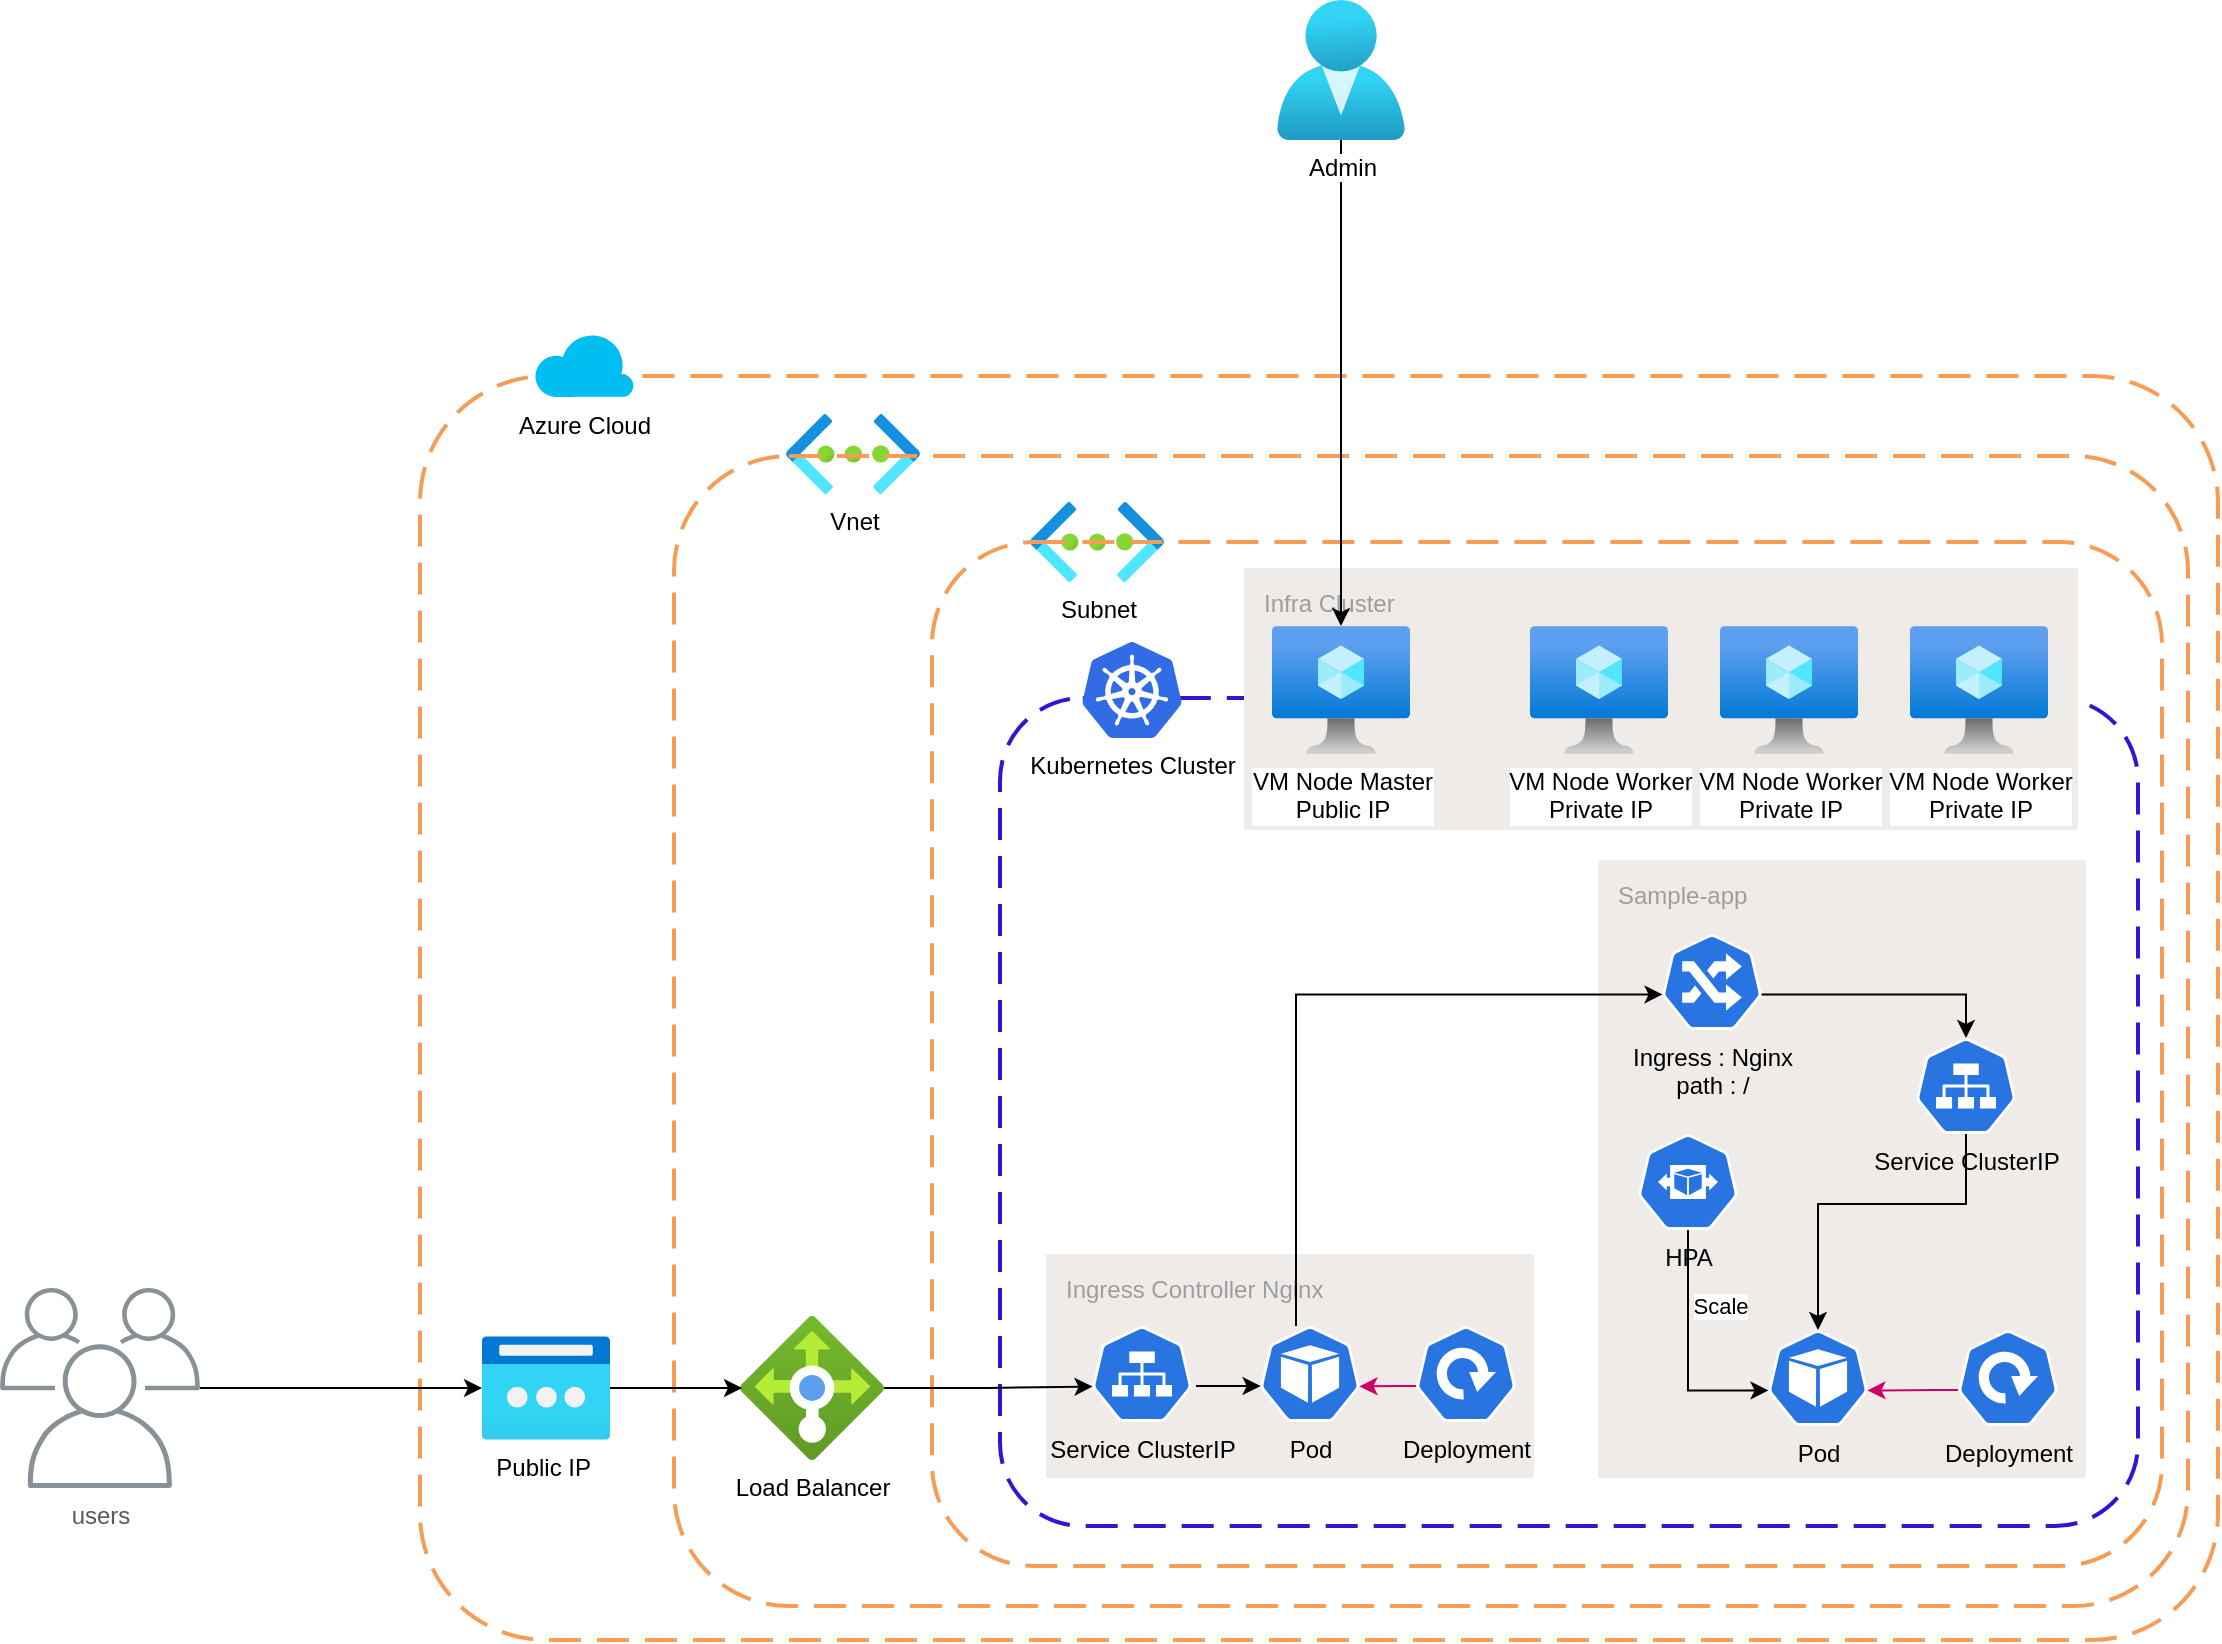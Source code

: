 <mxfile version="22.1.2" type="device">
  <diagram name="Page-1" id="mSV1In7ERE5I8MK-cpj3">
    <mxGraphModel dx="2485" dy="820" grid="0" gridSize="10" guides="1" tooltips="1" connect="1" arrows="1" fold="1" page="1" pageScale="1" pageWidth="827" pageHeight="1169" math="0" shadow="0">
      <root>
        <mxCell id="0" />
        <mxCell id="1" parent="0" />
        <mxCell id="nlbJEIBuOZzo0XZsjTq8-29" value="" style="rounded=1;arcSize=10;dashed=1;strokeColor=#F59D56;fillColor=none;gradientColor=none;dashPattern=8 4;strokeWidth=2;" parent="1" vertex="1">
          <mxGeometry x="19" y="652" width="899" height="632" as="geometry" />
        </mxCell>
        <mxCell id="nlbJEIBuOZzo0XZsjTq8-30" value="Azure Cloud" style="verticalLabelPosition=bottom;html=1;verticalAlign=top;align=center;strokeColor=none;fillColor=#00BEF2;shape=mxgraph.azure.cloud;" parent="1" vertex="1">
          <mxGeometry x="76" y="630" width="50" height="32.5" as="geometry" />
        </mxCell>
        <mxCell id="nlbJEIBuOZzo0XZsjTq8-31" value="Vnet" style="image;aspect=fixed;html=1;points=[];align=center;fontSize=12;image=img/lib/azure2/networking/Virtual_Networks.svg;" parent="1" vertex="1">
          <mxGeometry x="202" y="671" width="67" height="40" as="geometry" />
        </mxCell>
        <mxCell id="nlbJEIBuOZzo0XZsjTq8-32" value="" style="rounded=1;arcSize=10;dashed=1;strokeColor=#F59D56;fillColor=none;gradientColor=none;dashPattern=8 4;strokeWidth=2;" parent="1" vertex="1">
          <mxGeometry x="146" y="692" width="757" height="575" as="geometry" />
        </mxCell>
        <mxCell id="nlbJEIBuOZzo0XZsjTq8-33" value="Subnet" style="image;aspect=fixed;html=1;points=[];align=center;fontSize=12;image=img/lib/azure2/networking/Virtual_Networks.svg;" parent="1" vertex="1">
          <mxGeometry x="324" y="715" width="67" height="40" as="geometry" />
        </mxCell>
        <mxCell id="nlbJEIBuOZzo0XZsjTq8-34" value="" style="rounded=1;arcSize=10;dashed=1;strokeColor=#F59D56;fillColor=none;gradientColor=none;dashPattern=8 4;strokeWidth=2;" parent="1" vertex="1">
          <mxGeometry x="275" y="735" width="615" height="512" as="geometry" />
        </mxCell>
        <mxCell id="nlbJEIBuOZzo0XZsjTq8-36" value="" style="rounded=1;arcSize=10;dashed=1;strokeColor=#2d17d3;fillColor=none;gradientColor=none;dashPattern=8 4;strokeWidth=2;" parent="1" vertex="1">
          <mxGeometry x="309" y="813" width="569" height="414" as="geometry" />
        </mxCell>
        <mxCell id="nlbJEIBuOZzo0XZsjTq8-37" value="Kubernetes Cluster" style="image;sketch=0;aspect=fixed;html=1;points=[];align=center;fontSize=12;image=img/lib/mscae/Kubernetes.svg;" parent="1" vertex="1">
          <mxGeometry x="350" y="785" width="50" height="48" as="geometry" />
        </mxCell>
        <mxCell id="nlbJEIBuOZzo0XZsjTq8-42" value="Infra Cluster" style="sketch=0;points=[[0,0,0],[0.25,0,0],[0.5,0,0],[0.75,0,0],[1,0,0],[1,0.25,0],[1,0.5,0],[1,0.75,0],[1,1,0],[0.75,1,0],[0.5,1,0],[0.25,1,0],[0,1,0],[0,0.75,0],[0,0.5,0],[0,0.25,0]];rounded=1;absoluteArcSize=1;arcSize=2;html=1;strokeColor=none;gradientColor=none;shadow=0;dashed=0;fontSize=12;fontColor=#9E9E9E;align=left;verticalAlign=top;spacing=10;spacingTop=-4;whiteSpace=wrap;fillColor=#EFEBE9;" parent="1" vertex="1">
          <mxGeometry x="431" y="748" width="417" height="131" as="geometry" />
        </mxCell>
        <mxCell id="nlbJEIBuOZzo0XZsjTq8-70" style="edgeStyle=orthogonalEdgeStyle;rounded=0;orthogonalLoop=1;jettySize=auto;html=1;startArrow=classic;startFill=1;endArrow=none;endFill=0;" parent="1" source="nlbJEIBuOZzo0XZsjTq8-38" target="nlbJEIBuOZzo0XZsjTq8-67" edge="1">
          <mxGeometry relative="1" as="geometry" />
        </mxCell>
        <mxCell id="nlbJEIBuOZzo0XZsjTq8-38" value="VM Node Master&lt;br&gt;Public IP" style="image;aspect=fixed;html=1;points=[];align=center;fontSize=12;image=img/lib/azure2/compute/Virtual_Machine.svg;" parent="1" vertex="1">
          <mxGeometry x="445" y="777" width="69" height="64" as="geometry" />
        </mxCell>
        <mxCell id="nlbJEIBuOZzo0XZsjTq8-39" value="VM Node Worker&lt;br&gt;Private IP" style="image;aspect=fixed;html=1;points=[];align=center;fontSize=12;image=img/lib/azure2/compute/Virtual_Machine.svg;" parent="1" vertex="1">
          <mxGeometry x="574" y="777" width="69" height="64" as="geometry" />
        </mxCell>
        <mxCell id="nlbJEIBuOZzo0XZsjTq8-40" value="VM Node Worker&lt;br&gt;Private IP" style="image;aspect=fixed;html=1;points=[];align=center;fontSize=12;image=img/lib/azure2/compute/Virtual_Machine.svg;" parent="1" vertex="1">
          <mxGeometry x="669" y="777" width="69" height="64" as="geometry" />
        </mxCell>
        <mxCell id="nlbJEIBuOZzo0XZsjTq8-41" value="VM Node Worker&lt;br&gt;Private IP" style="image;aspect=fixed;html=1;points=[];align=center;fontSize=12;image=img/lib/azure2/compute/Virtual_Machine.svg;" parent="1" vertex="1">
          <mxGeometry x="764" y="777" width="69" height="64" as="geometry" />
        </mxCell>
        <mxCell id="nlbJEIBuOZzo0XZsjTq8-43" value="Sample-app" style="sketch=0;points=[[0,0,0],[0.25,0,0],[0.5,0,0],[0.75,0,0],[1,0,0],[1,0.25,0],[1,0.5,0],[1,0.75,0],[1,1,0],[0.75,1,0],[0.5,1,0],[0.25,1,0],[0,1,0],[0,0.75,0],[0,0.5,0],[0,0.25,0]];rounded=1;absoluteArcSize=1;arcSize=2;html=1;strokeColor=none;gradientColor=none;shadow=0;dashed=0;fontSize=12;fontColor=#9E9E9E;align=left;verticalAlign=top;spacing=10;spacingTop=-4;whiteSpace=wrap;fillColor=#EFEBE9;" parent="1" vertex="1">
          <mxGeometry x="608" y="894" width="244" height="309" as="geometry" />
        </mxCell>
        <mxCell id="nlbJEIBuOZzo0XZsjTq8-44" value="Deployment" style="sketch=0;html=1;dashed=0;whitespace=wrap;fillColor=#2875E2;strokeColor=#ffffff;points=[[0.005,0.63,0],[0.1,0.2,0],[0.9,0.2,0],[0.5,0,0],[0.995,0.63,0],[0.72,0.99,0],[0.5,1,0],[0.28,0.99,0]];verticalLabelPosition=bottom;align=center;verticalAlign=top;shape=mxgraph.kubernetes.icon;prIcon=deploy" parent="1" vertex="1">
          <mxGeometry x="788" y="1129" width="50" height="48" as="geometry" />
        </mxCell>
        <mxCell id="nlbJEIBuOZzo0XZsjTq8-45" value="HPA" style="sketch=0;html=1;dashed=0;whitespace=wrap;fillColor=#2875E2;strokeColor=#ffffff;points=[[0.005,0.63,0],[0.1,0.2,0],[0.9,0.2,0],[0.5,0,0],[0.995,0.63,0],[0.72,0.99,0],[0.5,1,0],[0.28,0.99,0]];verticalLabelPosition=bottom;align=center;verticalAlign=top;shape=mxgraph.kubernetes.icon;prIcon=hpa" parent="1" vertex="1">
          <mxGeometry x="628" y="1031" width="50" height="48" as="geometry" />
        </mxCell>
        <mxCell id="nlbJEIBuOZzo0XZsjTq8-46" value="Service ClusterIP" style="sketch=0;html=1;dashed=0;whitespace=wrap;fillColor=#2875E2;strokeColor=#ffffff;points=[[0.005,0.63,0],[0.1,0.2,0],[0.9,0.2,0],[0.5,0,0],[0.995,0.63,0],[0.72,0.99,0],[0.5,1,0],[0.28,0.99,0]];verticalLabelPosition=bottom;align=center;verticalAlign=top;shape=mxgraph.kubernetes.icon;prIcon=svc" parent="1" vertex="1">
          <mxGeometry x="767" y="983" width="50" height="48" as="geometry" />
        </mxCell>
        <mxCell id="nlbJEIBuOZzo0XZsjTq8-47" value="Pod" style="sketch=0;html=1;dashed=0;whitespace=wrap;fillColor=#2875E2;strokeColor=#ffffff;points=[[0.005,0.63,0],[0.1,0.2,0],[0.9,0.2,0],[0.5,0,0],[0.995,0.63,0],[0.72,0.99,0],[0.5,1,0],[0.28,0.99,0]];verticalLabelPosition=bottom;align=center;verticalAlign=top;shape=mxgraph.kubernetes.icon;prIcon=pod" parent="1" vertex="1">
          <mxGeometry x="693" y="1129" width="50" height="48" as="geometry" />
        </mxCell>
        <mxCell id="nlbJEIBuOZzo0XZsjTq8-48" style="edgeStyle=orthogonalEdgeStyle;rounded=0;orthogonalLoop=1;jettySize=auto;html=1;entryX=0.005;entryY=0.63;entryDx=0;entryDy=0;entryPerimeter=0;" parent="1" source="nlbJEIBuOZzo0XZsjTq8-45" target="nlbJEIBuOZzo0XZsjTq8-47" edge="1">
          <mxGeometry relative="1" as="geometry">
            <Array as="points">
              <mxPoint x="653" y="1160" />
            </Array>
          </mxGeometry>
        </mxCell>
        <mxCell id="nlbJEIBuOZzo0XZsjTq8-49" value="Scale" style="edgeLabel;html=1;align=center;verticalAlign=middle;resizable=0;points=[];" parent="nlbJEIBuOZzo0XZsjTq8-48" vertex="1" connectable="0">
          <mxGeometry x="-0.334" y="1" relative="1" as="geometry">
            <mxPoint x="15" y="-2" as="offset" />
          </mxGeometry>
        </mxCell>
        <mxCell id="nlbJEIBuOZzo0XZsjTq8-50" style="edgeStyle=orthogonalEdgeStyle;rounded=0;orthogonalLoop=1;jettySize=auto;html=1;entryX=0.5;entryY=0;entryDx=0;entryDy=0;entryPerimeter=0;" parent="1" source="nlbJEIBuOZzo0XZsjTq8-46" target="nlbJEIBuOZzo0XZsjTq8-47" edge="1">
          <mxGeometry relative="1" as="geometry">
            <Array as="points">
              <mxPoint x="792" y="1066" />
              <mxPoint x="718" y="1066" />
            </Array>
          </mxGeometry>
        </mxCell>
        <mxCell id="nlbJEIBuOZzo0XZsjTq8-51" value="Ingress : Nginx&lt;br&gt;path : /" style="sketch=0;html=1;dashed=0;whitespace=wrap;fillColor=#2875E2;strokeColor=#ffffff;points=[[0.005,0.63,0],[0.1,0.2,0],[0.9,0.2,0],[0.5,0,0],[0.995,0.63,0],[0.72,0.99,0],[0.5,1,0],[0.28,0.99,0]];verticalLabelPosition=bottom;align=center;verticalAlign=top;shape=mxgraph.kubernetes.icon;prIcon=ing" parent="1" vertex="1">
          <mxGeometry x="640" y="931" width="50" height="48" as="geometry" />
        </mxCell>
        <mxCell id="nlbJEIBuOZzo0XZsjTq8-52" style="edgeStyle=orthogonalEdgeStyle;rounded=0;orthogonalLoop=1;jettySize=auto;html=1;entryX=0.5;entryY=0;entryDx=0;entryDy=0;entryPerimeter=0;exitX=0.995;exitY=0.63;exitDx=0;exitDy=0;exitPerimeter=0;" parent="1" source="nlbJEIBuOZzo0XZsjTq8-51" target="nlbJEIBuOZzo0XZsjTq8-46" edge="1">
          <mxGeometry relative="1" as="geometry">
            <Array as="points">
              <mxPoint x="792" y="961" />
            </Array>
          </mxGeometry>
        </mxCell>
        <mxCell id="nlbJEIBuOZzo0XZsjTq8-53" style="edgeStyle=orthogonalEdgeStyle;rounded=0;orthogonalLoop=1;jettySize=auto;html=1;entryX=0.995;entryY=0.63;entryDx=0;entryDy=0;entryPerimeter=0;strokeColor=#CC0066;" parent="1" source="nlbJEIBuOZzo0XZsjTq8-44" target="nlbJEIBuOZzo0XZsjTq8-47" edge="1">
          <mxGeometry relative="1" as="geometry">
            <Array as="points">
              <mxPoint x="776" y="1159" />
              <mxPoint x="776" y="1159" />
            </Array>
          </mxGeometry>
        </mxCell>
        <mxCell id="nlbJEIBuOZzo0XZsjTq8-54" value="Ingress Controller Nginx" style="sketch=0;points=[[0,0,0],[0.25,0,0],[0.5,0,0],[0.75,0,0],[1,0,0],[1,0.25,0],[1,0.5,0],[1,0.75,0],[1,1,0],[0.75,1,0],[0.5,1,0],[0.25,1,0],[0,1,0],[0,0.75,0],[0,0.5,0],[0,0.25,0]];rounded=1;absoluteArcSize=1;arcSize=2;html=1;strokeColor=none;gradientColor=none;shadow=0;dashed=0;fontSize=12;fontColor=#9E9E9E;align=left;verticalAlign=top;spacing=10;spacingTop=-4;whiteSpace=wrap;fillColor=#EFEBE9;" parent="1" vertex="1">
          <mxGeometry x="332" y="1091" width="244" height="112" as="geometry" />
        </mxCell>
        <mxCell id="nlbJEIBuOZzo0XZsjTq8-55" value="Service ClusterIP" style="sketch=0;html=1;dashed=0;whitespace=wrap;fillColor=#2875E2;strokeColor=#ffffff;points=[[0.005,0.63,0],[0.1,0.2,0],[0.9,0.2,0],[0.5,0,0],[0.995,0.63,0],[0.72,0.99,0],[0.5,1,0],[0.28,0.99,0]];verticalLabelPosition=bottom;align=center;verticalAlign=top;shape=mxgraph.kubernetes.icon;prIcon=svc" parent="1" vertex="1">
          <mxGeometry x="355" y="1127" width="50" height="48" as="geometry" />
        </mxCell>
        <mxCell id="nlbJEIBuOZzo0XZsjTq8-56" value="Pod" style="sketch=0;html=1;dashed=0;whitespace=wrap;fillColor=#2875E2;strokeColor=#ffffff;points=[[0.005,0.63,0],[0.1,0.2,0],[0.9,0.2,0],[0.5,0,0],[0.995,0.63,0],[0.72,0.99,0],[0.5,1,0],[0.28,0.99,0]];verticalLabelPosition=bottom;align=center;verticalAlign=top;shape=mxgraph.kubernetes.icon;prIcon=pod" parent="1" vertex="1">
          <mxGeometry x="439" y="1127" width="50" height="48" as="geometry" />
        </mxCell>
        <mxCell id="nlbJEIBuOZzo0XZsjTq8-57" value="Deployment" style="sketch=0;html=1;dashed=0;whitespace=wrap;fillColor=#2875E2;strokeColor=#ffffff;points=[[0.005,0.63,0],[0.1,0.2,0],[0.9,0.2,0],[0.5,0,0],[0.995,0.63,0],[0.72,0.99,0],[0.5,1,0],[0.28,0.99,0]];verticalLabelPosition=bottom;align=center;verticalAlign=top;shape=mxgraph.kubernetes.icon;prIcon=deploy" parent="1" vertex="1">
          <mxGeometry x="517" y="1127" width="50" height="48" as="geometry" />
        </mxCell>
        <mxCell id="nlbJEIBuOZzo0XZsjTq8-58" style="edgeStyle=orthogonalEdgeStyle;rounded=0;orthogonalLoop=1;jettySize=auto;html=1;entryX=0.005;entryY=0.63;entryDx=0;entryDy=0;entryPerimeter=0;" parent="1" target="nlbJEIBuOZzo0XZsjTq8-56" edge="1">
          <mxGeometry relative="1" as="geometry">
            <mxPoint x="407" y="1157" as="sourcePoint" />
          </mxGeometry>
        </mxCell>
        <mxCell id="nlbJEIBuOZzo0XZsjTq8-59" style="edgeStyle=orthogonalEdgeStyle;rounded=0;orthogonalLoop=1;jettySize=auto;html=1;entryX=0.995;entryY=0.63;entryDx=0;entryDy=0;entryPerimeter=0;strokeColor=#CC0066;" parent="1" source="nlbJEIBuOZzo0XZsjTq8-57" target="nlbJEIBuOZzo0XZsjTq8-56" edge="1">
          <mxGeometry relative="1" as="geometry">
            <Array as="points">
              <mxPoint x="508" y="1157" />
              <mxPoint x="508" y="1157" />
            </Array>
          </mxGeometry>
        </mxCell>
        <mxCell id="nlbJEIBuOZzo0XZsjTq8-60" style="edgeStyle=orthogonalEdgeStyle;rounded=0;orthogonalLoop=1;jettySize=auto;html=1;entryX=0.005;entryY=0.63;entryDx=0;entryDy=0;entryPerimeter=0;" parent="1" source="nlbJEIBuOZzo0XZsjTq8-56" target="nlbJEIBuOZzo0XZsjTq8-51" edge="1">
          <mxGeometry relative="1" as="geometry">
            <mxPoint x="575" y="1026" as="targetPoint" />
            <Array as="points">
              <mxPoint x="457" y="961" />
            </Array>
          </mxGeometry>
        </mxCell>
        <mxCell id="nlbJEIBuOZzo0XZsjTq8-61" value="Load Balancer" style="image;aspect=fixed;html=1;points=[];align=center;fontSize=12;image=img/lib/azure2/networking/Load_Balancers.svg;" parent="1" vertex="1">
          <mxGeometry x="179" y="1122" width="72" height="72" as="geometry" />
        </mxCell>
        <mxCell id="nlbJEIBuOZzo0XZsjTq8-62" value="Public IP&amp;nbsp;" style="image;aspect=fixed;html=1;points=[];align=center;fontSize=12;image=img/lib/azure2/networking/Public_IP_Addresses_Classic.svg;" parent="1" vertex="1">
          <mxGeometry x="50" y="1132" width="64" height="52" as="geometry" />
        </mxCell>
        <mxCell id="nlbJEIBuOZzo0XZsjTq8-63" style="edgeStyle=orthogonalEdgeStyle;rounded=0;orthogonalLoop=1;jettySize=auto;html=1;entryX=0.014;entryY=0.5;entryDx=0;entryDy=0;entryPerimeter=0;" parent="1" source="nlbJEIBuOZzo0XZsjTq8-62" target="nlbJEIBuOZzo0XZsjTq8-61" edge="1">
          <mxGeometry relative="1" as="geometry" />
        </mxCell>
        <mxCell id="nlbJEIBuOZzo0XZsjTq8-64" style="edgeStyle=orthogonalEdgeStyle;rounded=0;orthogonalLoop=1;jettySize=auto;html=1;" parent="1" source="nlbJEIBuOZzo0XZsjTq8-65" target="nlbJEIBuOZzo0XZsjTq8-62" edge="1">
          <mxGeometry relative="1" as="geometry" />
        </mxCell>
        <mxCell id="nlbJEIBuOZzo0XZsjTq8-65" value="users" style="sketch=0;outlineConnect=0;gradientColor=none;fontColor=#545B64;strokeColor=none;fillColor=#879196;dashed=0;verticalLabelPosition=bottom;verticalAlign=top;align=center;html=1;fontSize=12;fontStyle=0;aspect=fixed;shape=mxgraph.aws4.illustration_users;pointerEvents=1" parent="1" vertex="1">
          <mxGeometry x="-191" y="1108" width="100" height="100" as="geometry" />
        </mxCell>
        <mxCell id="nlbJEIBuOZzo0XZsjTq8-66" style="edgeStyle=orthogonalEdgeStyle;rounded=0;orthogonalLoop=1;jettySize=auto;html=1;entryX=0.005;entryY=0.63;entryDx=0;entryDy=0;entryPerimeter=0;" parent="1" source="nlbJEIBuOZzo0XZsjTq8-61" target="nlbJEIBuOZzo0XZsjTq8-55" edge="1">
          <mxGeometry relative="1" as="geometry" />
        </mxCell>
        <mxCell id="nlbJEIBuOZzo0XZsjTq8-67" value="Admin" style="image;aspect=fixed;html=1;points=[];align=center;fontSize=12;image=img/lib/azure2/identity/Users.svg;" parent="1" vertex="1">
          <mxGeometry x="447.5" y="464" width="64" height="70" as="geometry" />
        </mxCell>
      </root>
    </mxGraphModel>
  </diagram>
</mxfile>
